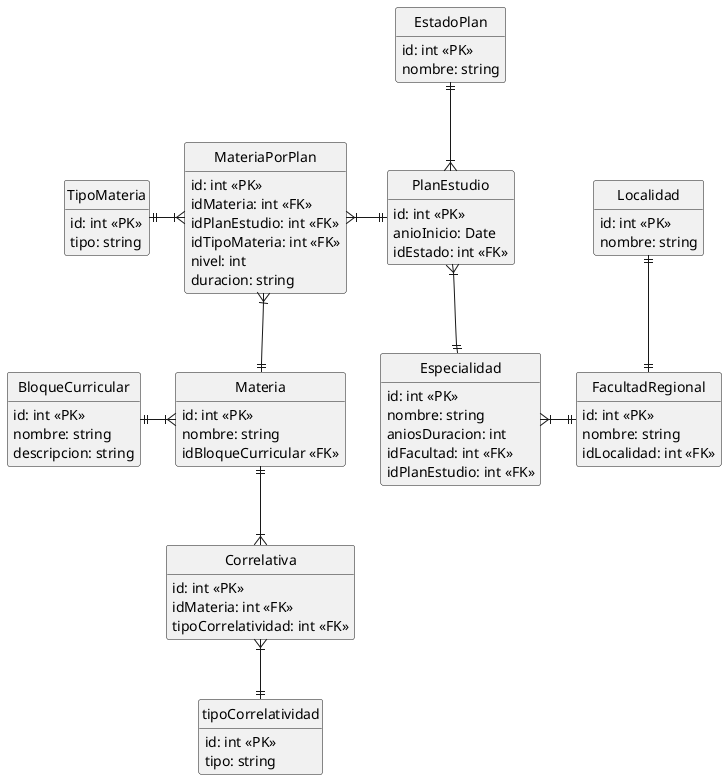 @startuml Especialidad
hide circle
hide empty method

' Entidades

entity Especialidad {
    id: int <<PK>>
    nombre: string
    aniosDuracion: int
    idFacultad: int <<FK>>
    idPlanEstudio: int <<FK>>
}

entity FacultadRegional {
    id: int <<PK>>
    nombre: string
    idLocalidad: int <<FK>>
}

entity Localidad {
    id: int <<PK>>
    nombre: string
}

entity PlanEstudio {
    id: int <<PK>>
    anioInicio: Date
    idEstado: int <<FK>>
}

entity EstadoPlan {
    id: int <<PK>>
    nombre: string
}

entity Materia {
    id: int <<PK>>
    nombre: string
    idBloqueCurricular <<FK>>
}

entity BloqueCurricular {
    id: int <<PK>>
    nombre: string
    descripcion: string
}

entity Correlativa {
    id: int <<PK>>
    idMateria: int <<FK>>
    tipoCorrelatividad: int <<FK>>
}

entity tipoCorrelatividad {
    id: int <<PK>>
    tipo: string
}

entity MateriaPorPlan {
    ' DetallePlan
    id: int <<PK>>
    idMateria: int <<FK>>
    idPlanEstudio: int <<FK>>
    idTipoMateria: int <<FK>>
    nivel: int
    duracion: string
}

entity TipoMateria {
    id: int <<PK>>
    tipo: string
}

' Relaciones

FacultadRegional ||-l-|{ Especialidad
Localidad ||--|| FacultadRegional

PlanEstudio }|--|| Especialidad
EstadoPlan ||--|{ PlanEstudio

MateriaPorPlan }|-r-|| PlanEstudio
MateriaPorPlan }|--|| Materia
Materia }|-l-|| BloqueCurricular
Materia ||--|{ Correlativa
Correlativa }|--|| tipoCorrelatividad
MateriaPorPlan }|-l-|| TipoMateria